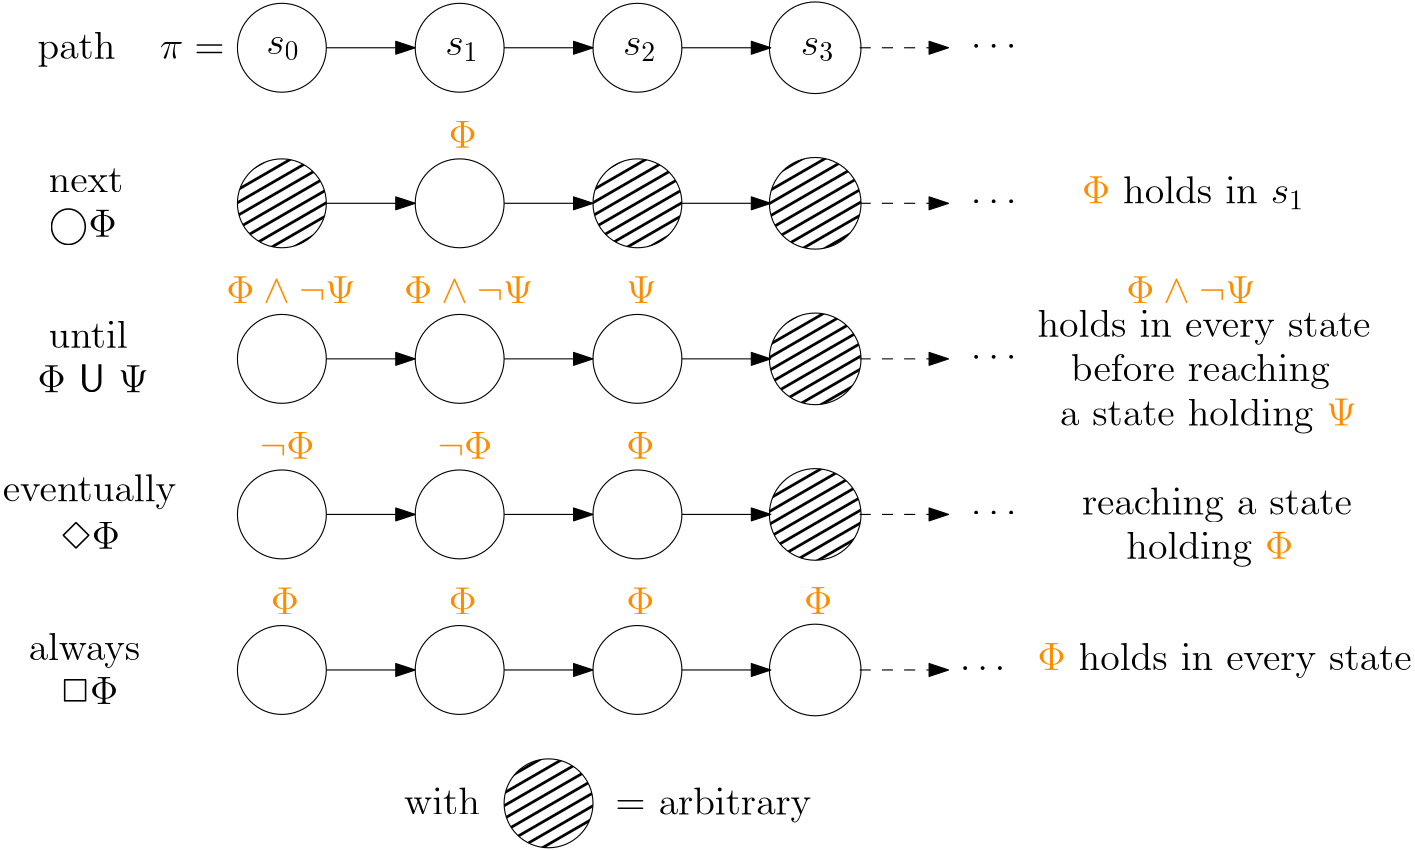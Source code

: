 <?xml version="1.0"?>
<!DOCTYPE ipe SYSTEM "ipe.dtd">
<ipe version="70206" creator="Ipe 7.2.6">
<info created="D:20180206224059" modified="D:20180325164045"/>
<preamble>\usepackage{xcolor}
\usepackage{latexsym}
%% The &apos;lf&apos; option for lining figures
%% The &apos;sfdefault&apos; option to make the base font sans serif
\newcommand\U{\,\text{\sffamily U}\,}
\definecolor{DarkOrange}{HTML}{FF8C00}

</preamble>
<ipestyle name="basic">
<symbol name="arrow/arc(spx)">
<path stroke="sym-stroke" fill="sym-stroke" pen="sym-pen">
0 0 m
-1 0.333 l
-1 -0.333 l
h
</path>
</symbol>
<symbol name="arrow/farc(spx)">
<path stroke="sym-stroke" fill="white" pen="sym-pen">
0 0 m
-1 0.333 l
-1 -0.333 l
h
</path>
</symbol>
<symbol name="arrow/ptarc(spx)">
<path stroke="sym-stroke" fill="sym-stroke" pen="sym-pen">
0 0 m
-1 0.333 l
-0.8 0 l
-1 -0.333 l
h
</path>
</symbol>
<symbol name="arrow/fptarc(spx)">
<path stroke="sym-stroke" fill="white" pen="sym-pen">
0 0 m
-1 0.333 l
-0.8 0 l
-1 -0.333 l
h
</path>
</symbol>
<symbol name="mark/circle(sx)" transformations="translations">
<path fill="sym-stroke">
0.6 0 0 0.6 0 0 e
0.4 0 0 0.4 0 0 e
</path>
</symbol>
<symbol name="mark/disk(sx)" transformations="translations">
<path fill="sym-stroke">
0.6 0 0 0.6 0 0 e
</path>
</symbol>
<symbol name="mark/fdisk(sfx)" transformations="translations">
<group>
<path fill="sym-fill">
0.5 0 0 0.5 0 0 e
</path>
<path fill="sym-stroke" fillrule="eofill">
0.6 0 0 0.6 0 0 e
0.4 0 0 0.4 0 0 e
</path>
</group>
</symbol>
<symbol name="mark/box(sx)" transformations="translations">
<path fill="sym-stroke" fillrule="eofill">
-0.6 -0.6 m
0.6 -0.6 l
0.6 0.6 l
-0.6 0.6 l
h
-0.4 -0.4 m
0.4 -0.4 l
0.4 0.4 l
-0.4 0.4 l
h
</path>
</symbol>
<symbol name="mark/square(sx)" transformations="translations">
<path fill="sym-stroke">
-0.6 -0.6 m
0.6 -0.6 l
0.6 0.6 l
-0.6 0.6 l
h
</path>
</symbol>
<symbol name="mark/fsquare(sfx)" transformations="translations">
<group>
<path fill="sym-fill">
-0.5 -0.5 m
0.5 -0.5 l
0.5 0.5 l
-0.5 0.5 l
h
</path>
<path fill="sym-stroke" fillrule="eofill">
-0.6 -0.6 m
0.6 -0.6 l
0.6 0.6 l
-0.6 0.6 l
h
-0.4 -0.4 m
0.4 -0.4 l
0.4 0.4 l
-0.4 0.4 l
h
</path>
</group>
</symbol>
<symbol name="mark/cross(sx)" transformations="translations">
<group>
<path fill="sym-stroke">
-0.43 -0.57 m
0.57 0.43 l
0.43 0.57 l
-0.57 -0.43 l
h
</path>
<path fill="sym-stroke">
-0.43 0.57 m
0.57 -0.43 l
0.43 -0.57 l
-0.57 0.43 l
h
</path>
</group>
</symbol>
<symbol name="arrow/fnormal(spx)">
<path stroke="sym-stroke" fill="white" pen="sym-pen">
0 0 m
-1 0.333 l
-1 -0.333 l
h
</path>
</symbol>
<symbol name="arrow/pointed(spx)">
<path stroke="sym-stroke" fill="sym-stroke" pen="sym-pen">
0 0 m
-1 0.333 l
-0.8 0 l
-1 -0.333 l
h
</path>
</symbol>
<symbol name="arrow/fpointed(spx)">
<path stroke="sym-stroke" fill="white" pen="sym-pen">
0 0 m
-1 0.333 l
-0.8 0 l
-1 -0.333 l
h
</path>
</symbol>
<symbol name="arrow/linear(spx)">
<path stroke="sym-stroke" pen="sym-pen">
-1 0.333 m
0 0 l
-1 -0.333 l
</path>
</symbol>
<symbol name="arrow/fdouble(spx)">
<path stroke="sym-stroke" fill="white" pen="sym-pen">
0 0 m
-1 0.333 l
-1 -0.333 l
h
-1 0 m
-2 0.333 l
-2 -0.333 l
h
</path>
</symbol>
<symbol name="arrow/double(spx)">
<path stroke="sym-stroke" fill="sym-stroke" pen="sym-pen">
0 0 m
-1 0.333 l
-1 -0.333 l
h
-1 0 m
-2 0.333 l
-2 -0.333 l
h
</path>
</symbol>
<pen name="heavier" value="0.8"/>
<pen name="fat" value="1.2"/>
<pen name="ultrafat" value="2"/>
<symbolsize name="large" value="5"/>
<symbolsize name="small" value="2"/>
<symbolsize name="tiny" value="1.1"/>
<arrowsize name="large" value="10"/>
<arrowsize name="small" value="5"/>
<arrowsize name="tiny" value="3"/>
<color name="red" value="1 0 0"/>
<color name="green" value="0 1 0"/>
<color name="blue" value="0 0 1"/>
<color name="yellow" value="1 1 0"/>
<color name="orange" value="1 0.647 0"/>
<color name="gold" value="1 0.843 0"/>
<color name="purple" value="0.627 0.125 0.941"/>
<color name="gray" value="0.745"/>
<color name="brown" value="0.647 0.165 0.165"/>
<color name="navy" value="0 0 0.502"/>
<color name="pink" value="1 0.753 0.796"/>
<color name="seagreen" value="0.18 0.545 0.341"/>
<color name="turquoise" value="0.251 0.878 0.816"/>
<color name="violet" value="0.933 0.51 0.933"/>
<color name="darkblue" value="0 0 0.545"/>
<color name="darkcyan" value="0 0.545 0.545"/>
<color name="darkgray" value="0.663"/>
<color name="darkgreen" value="0 0.392 0"/>
<color name="darkmagenta" value="0.545 0 0.545"/>
<color name="darkorange" value="1 0.549 0"/>
<color name="darkred" value="0.545 0 0"/>
<color name="lightblue" value="0.678 0.847 0.902"/>
<color name="lightcyan" value="0.878 1 1"/>
<color name="lightgray" value="0.827"/>
<color name="lightgreen" value="0.565 0.933 0.565"/>
<color name="lightyellow" value="1 1 0.878"/>
<dashstyle name="dashed" value="[4] 0"/>
<dashstyle name="dotted" value="[1 3] 0"/>
<dashstyle name="dash dotted" value="[4 2 1 2] 0"/>
<dashstyle name="dash dot dotted" value="[4 2 1 2 1 2] 0"/>
<textsize name="large" value="\large"/>
<textsize name="Large" value="\Large"/>
<textsize name="LARGE" value="\LARGE"/>
<textsize name="huge" value="\huge"/>
<textsize name="Huge" value="\Huge"/>
<textsize name="small" value="\small"/>
<textsize name="footnote" value="\footnotesize"/>
<textsize name="tiny" value="\tiny"/>
<textstyle name="center" begin="\begin{center}" end="\end{center}"/>
<textstyle name="itemize" begin="\begin{itemize}" end="\end{itemize}"/>
<textstyle name="item" begin="\begin{itemize}\item{}" end="\end{itemize}"/>
<gridsize name="4 pts" value="4"/>
<gridsize name="8 pts (~3 mm)" value="8"/>
<gridsize name="16 pts (~6 mm)" value="16"/>
<gridsize name="32 pts (~12 mm)" value="32"/>
<gridsize name="10 pts (~3.5 mm)" value="10"/>
<gridsize name="20 pts (~7 mm)" value="20"/>
<gridsize name="14 pts (~5 mm)" value="14"/>
<gridsize name="28 pts (~10 mm)" value="28"/>
<gridsize name="56 pts (~20 mm)" value="56"/>
<anglesize name="90 deg" value="90"/>
<anglesize name="60 deg" value="60"/>
<anglesize name="45 deg" value="45"/>
<anglesize name="30 deg" value="30"/>
<anglesize name="22.5 deg" value="22.5"/>
<opacity name="10%" value="0.1"/>
<opacity name="30%" value="0.3"/>
<opacity name="50%" value="0.5"/>
<opacity name="75%" value="0.75"/>
<tiling name="falling" angle="-60" step="4" width="1"/>
<tiling name="rising" angle="30" step="4" width="1"/>
</ipestyle>
<page>
<layer name="alpha"/>
<view layers="alpha" active="alpha"/>
<path layer="alpha" matrix="1 0 0 1 64 0" stroke="black">
16 0 0 16 80 800 e
</path>
<path matrix="1 0 0 1 64 0" stroke="black">
16 0 0 16 144 800 e
</path>
<path matrix="1 0 0 1 64 0" stroke="black">
16 0 0 16 208 800 e
</path>
<path matrix="1 0 0 1 64 0" stroke="black">
16.4924 0 0 16.4924 272 800 e
</path>
<path matrix="1 0 0 1 64 0" stroke="black" arrow="normal/normal">
96 800 m
128 800 l
</path>
<path matrix="1 0 0 1 64 0" stroke="black" arrow="normal/normal">
160 800 m
192 800 l
</path>
<path matrix="1 0 0 1 64 0" stroke="black" arrow="normal/normal">
224 800 m
256 800 l
</path>
<path matrix="1 0 0 1 64 0" stroke="black" dash="dashed" arrow="normal/normal">
288 800 m
320 800 l
</path>
<text matrix="1 0 0 1 64 0" transformations="translations" pos="328 800" stroke="black" type="label" width="16.488" height="1.395" depth="0" valign="baseline" size="Large" style="math">\dots</text>
<text matrix="1 0 0 1 30.367 1.77646" transformations="translations" pos="108 796" stroke="black" type="label" width="12.096" height="6.179" depth="2.15" valign="baseline" size="Large" style="math">s_0</text>
<text matrix="1 0 0 1 34.7937 1.42211" transformations="translations" pos="168 796" stroke="black" type="label" width="12.096" height="6.179" depth="2.15" valign="baseline" size="Large" style="math">s_1</text>
<text matrix="1 0 0 1 34.7937 1.42211" transformations="translations" pos="232 796" stroke="black" type="label" width="12.096" height="6.179" depth="2.15" valign="baseline" size="Large" style="math">s_2</text>
<text matrix="1 0 0 1 34.7937 1.42211" transformations="translations" pos="296 796" stroke="black" type="label" width="12.096" height="6.179" depth="2.15" valign="baseline" size="Large" style="math">s_3</text>
<path matrix="1 0 0 1 96 -272" stroke="black" fill="black" tiling="rising">
16 0 0 16 144 800 e
</path>
<text matrix="1 0 0 1 -192 -244" transformations="translations" pos="456 768" stroke="black" type="label" width="70.626" height="9.962" depth="2.79" valign="baseline" size="Large">$=$ arbitrary</text>
<path matrix="1 0 0 1 64 -56" stroke="black" fill="black" tiling="rising">
16 0 0 16 80 800 e
</path>
<path matrix="1 0 0 1 64 -56" stroke="black">
16 0 0 16 144 800 e
</path>
<path matrix="1 0 0 1 64 -56" stroke="black" fill="black" tiling="rising">
16 0 0 16 208 800 e
</path>
<path matrix="1 0 0 1 64 -56" stroke="black" fill="black" tiling="rising">
16.4924 0 0 16.4924 272 800 e
</path>
<path matrix="1 0 0 1 64 -56" stroke="black" arrow="normal/normal">
96 800 m
128 800 l
</path>
<path matrix="1 0 0 1 64 -56" stroke="black" arrow="normal/normal">
160 800 m
192 800 l
</path>
<path matrix="1 0 0 1 64 -56" stroke="black" arrow="normal/normal">
224 800 m
256 800 l
</path>
<path matrix="1 0 0 1 64 -56" stroke="black" dash="dashed" arrow="normal/normal">
288 800 m
320 800 l
</path>
<text matrix="1 0 0 1 64 -56" transformations="translations" pos="328 800" stroke="black" type="label" width="16.488" height="1.395" depth="0" valign="baseline" size="Large" style="math">\dots</text>
<text matrix="1 0 0 1 100 4" transformations="translations" pos="104 760" stroke="darkorange" type="label" width="10.145" height="9.803" depth="0" valign="baseline" size="Large" style="math">\Phi</text>
<text matrix="1 0 0 1 52 76" transformations="translations" pos="8 672" stroke="black" type="label" width="26.924" height="8.824" depth="0" valign="baseline" size="Large">next</text>
<text matrix="1 0 0 1 52 76" transformations="translations" pos="8 656" stroke="black" type="label" width="24.491" height="9.962" depth="2.79" valign="baseline" size="Large" style="math">\bigcirc \Phi</text>
<path matrix="1 0 0 1 64 -112" stroke="black">
16 0 0 16 80 800 e
</path>
<path matrix="1 0 0 1 64 -112" stroke="black">
16 0 0 16 144 800 e
</path>
<path matrix="1 0 0 1 64 -112" stroke="black">
16 0 0 16 208 800 e
</path>
<path matrix="1 0 0 1 64 -112" stroke="black" fill="black" tiling="rising">
16.4924 0 0 16.4924 272 800 e
</path>
<path matrix="1 0 0 1 64 -112" stroke="black" arrow="normal/normal">
96 800 m
128 800 l
</path>
<path matrix="1 0 0 1 64 -112" stroke="black" arrow="normal/normal">
160 800 m
192 800 l
</path>
<path matrix="1 0 0 1 64 -112" stroke="black" arrow="normal/normal">
224 800 m
256 800 l
</path>
<path matrix="1 0 0 1 64 -112" stroke="black" dash="dashed" arrow="normal/normal">
288 800 m
320 800 l
</path>
<text matrix="1 0 0 1 64 -112" transformations="translations" pos="328 800" stroke="black" type="label" width="16.488" height="1.395" depth="0" valign="baseline" size="Large" style="math">\dots</text>
<text matrix="1 0 0 1 84 -52" transformations="translations" pos="104 760" stroke="darkorange" type="label" width="46.575" height="9.803" depth="0" valign="baseline" size="Large" style="math">\Phi \wedge \neg \Psi</text>
<text matrix="1 0 0 1 52 20" transformations="translations" pos="8 672" stroke="black" type="label" width="28.484" height="9.963" depth="0" valign="baseline" size="Large">until</text>
<text matrix="1 0 0 1 48 20" transformations="translations" pos="8 656" stroke="black" type="label" width="40" height="9.963" depth="0" valign="baseline" size="Large" style="math">\Phi$ {\sffamily U} $\Psi</text>
<text matrix="1 0 0 1 20 -52" transformations="translations" pos="104 760" stroke="darkorange" type="label" width="46.575" height="9.803" depth="0" valign="baseline" size="Large" style="math">\Phi \wedge \neg \Psi</text>
<text matrix="1 0 0 1 164 -52" transformations="translations" pos="104 760" stroke="darkorange" type="label" width="10.926" height="9.803" depth="0" valign="baseline" size="Large" style="math">\Psi</text>
<path matrix="1 0 0 1 64 -168" stroke="black">
16 0 0 16 80 800 e
</path>
<path matrix="1 0 0 1 64 -168" stroke="black">
16 0 0 16 144 800 e
</path>
<path matrix="1 0 0 1 64 -168" stroke="black">
16 0 0 16 208 800 e
</path>
<path matrix="1 0 0 1 64 -168" stroke="black" fill="black" tiling="rising">
16.4924 0 0 16.4924 272 800 e
</path>
<path matrix="1 0 0 1 64 -168" stroke="black" arrow="normal/normal">
96 800 m
128 800 l
</path>
<path matrix="1 0 0 1 64 -168" stroke="black" arrow="normal/normal">
160 800 m
192 800 l
</path>
<path matrix="1 0 0 1 64 -168" stroke="black" arrow="normal/normal">
224 800 m
256 800 l
</path>
<path matrix="1 0 0 1 64 -168" stroke="black" dash="dashed" arrow="normal/normal">
288 800 m
320 800 l
</path>
<text matrix="1 0 0 1 64 -168" transformations="translations" pos="328 800" stroke="black" type="label" width="16.488" height="1.395" depth="0" valign="baseline" size="Large" style="math">\dots</text>
<text matrix="1 0 0 1 96 -108" transformations="translations" pos="104 760" stroke="darkorange" type="label" width="19.709" height="9.803" depth="0" valign="baseline" size="Large" style="math">\neg \Phi</text>
<text matrix="1 0 0 1 35.5241 -35.2684" transformations="translations" pos="8 672" stroke="black" type="label" width="62.432" height="9.962" depth="2.79" valign="baseline" size="Large">eventually</text>
<text matrix="1 0 0 1 32 -108" transformations="translations" pos="104 760" stroke="darkorange" type="label" width="19.709" height="9.803" depth="0" valign="baseline" size="Large" style="math">\neg \Phi</text>
<text matrix="1 0 0 1 164 -108" transformations="translations" pos="104 760" stroke="darkorange" type="label" width="10.145" height="9.803" depth="0" valign="baseline" size="Large" style="math">\Phi</text>
<text matrix="1 0 0 1 40.1857 87.652" transformations="translations" pos="24 532" stroke="black" type="label" width="21.503" height="9.803" depth="0" valign="baseline" size="Large" style="math">\Diamond \Phi</text>
<path matrix="1 0 0 1 64 -224" stroke="black">
16 0 0 16 80 800 e
</path>
<path matrix="1 0 0 1 64 -224" stroke="black">
16 0 0 16 144 800 e
</path>
<path matrix="1 0 0 1 64 -224" stroke="black">
16 0 0 16 208 800 e
</path>
<path matrix="1 0 0 1 64 -224" stroke="black">
16.4924 0 0 16.4924 272 800 e
</path>
<path stroke="black" arrow="normal/normal">
160 576 m
192 576 l
</path>
<path matrix="1 0 0 1 64 -224" stroke="black" arrow="normal/normal">
160 800 m
192 800 l
</path>
<path matrix="1 0 0 1 64 -224" stroke="black" arrow="normal/normal">
224 800 m
256 800 l
</path>
<path matrix="1 0 0 1 64 -224" stroke="black" dash="dashed" arrow="normal/normal">
288 800 m
320 800 l
</path>
<text matrix="1 0 0 1 60 -224" transformations="translations" pos="328 800" stroke="black" type="label" width="16.488" height="1.395" depth="0" valign="baseline" size="Large" style="math">\dots</text>
<text matrix="1 0 0 1 100 -164" transformations="translations" pos="104 760" stroke="darkorange" type="label" width="10.145" height="9.803" depth="0" valign="baseline" size="Large" style="math">\Phi</text>
<text matrix="1 0 0 1 44.75 -92.405" transformations="translations" pos="8 672" stroke="black" type="label" width="40.268" height="9.962" depth="2.79" valign="baseline" size="Large">always</text>
<text matrix="1 0 0 1 36 -164" transformations="translations" pos="104 760" stroke="darkorange" type="label" width="10.145" height="9.803" depth="0" valign="baseline" size="Large" style="math">\Phi</text>
<text matrix="1 0 0 1 164 -164" transformations="translations" pos="104 760" stroke="darkorange" type="label" width="10.145" height="9.803" depth="0" valign="baseline" size="Large" style="math">\Phi</text>
<text matrix="1 0 0 1 40.1967 31.7798" transformations="translations" pos="24 532" stroke="black" type="label" width="20.865" height="9.803" depth="0" valign="baseline" size="Large" style="math">\Box \Phi</text>
<text matrix="1 0 0 1 228 -163.817" transformations="translations" pos="104 760" stroke="darkorange" type="label" width="10.145" height="9.803" depth="0" valign="baseline" size="Large" style="math">\Phi</text>
<text matrix="1 0 0 1 8 0" transformations="translations" pos="48 796" stroke="black" type="label" width="28.094" height="9.962" depth="2.79" valign="baseline" size="Large">path</text>
<text matrix="1 0 0 1 -12 -4" transformations="translations" pos="112 800" stroke="black" type="label" width="23.394" height="6.177" depth="0" valign="baseline" size="Large" style="math">\pi=</text>
<text matrix="1 0 0 1 108 52" transformations="translations" pos="80 472" stroke="black" type="label" width="27.314" height="9.963" depth="0" valign="baseline" size="Large">with</text>
<text transformations="translations" pos="432 744" stroke="black" type="label" width="80.069" height="9.965" depth="2.15" valign="baseline" size="Large">{\color{DarkOrange}$\Phi$} holds in $s_1$</text>
<text matrix="1 0 0 1 344 -52" transformations="translations" pos="104 760" stroke="darkorange" type="label" width="46.575" height="9.803" depth="0" valign="baseline" size="Large" style="math">\Phi \wedge \neg \Psi</text>
<text matrix="1 0 0 1 -72 48" transformations="translations" pos="488 648" stroke="black" type="label" width="119.947" height="9.962" depth="2.79" valign="baseline" size="Large">holds in every state</text>
<text matrix="1 0 0 1 0 64" transformations="translations" pos="428 616" stroke="black" type="label" width="93.257" height="9.962" depth="2.79" valign="baseline" size="Large">before reaching</text>
<text matrix="1 0 0 1 0 64" transformations="translations" pos="424 600" stroke="black" type="label" width="106.992" height="9.962" depth="2.79" valign="baseline" size="Large">a state holding {\color{DarkOrange}$\Psi$}</text>
<text matrix="1 0 0 1 0 56" transformations="translations" pos="432 576" stroke="black" type="label" width="97.237" height="9.962" depth="2.79" valign="baseline" size="Large">reaching a state</text>
<text matrix="1 0 0 1 16 56" transformations="translations" pos="432 560" stroke="black" type="label" width="60.091" height="9.962" depth="2.79" valign="baseline" size="Large">holding {\color{DarkOrange}$\Phi$}</text>
<text matrix="1 0 0 1 -16 56" transformations="translations" pos="432 520" stroke="black" type="label" width="134.775" height="9.962" depth="2.79" valign="baseline" size="Large">{\color{DarkOrange}$\Phi$} holds in every state</text>
</page>
</ipe>
